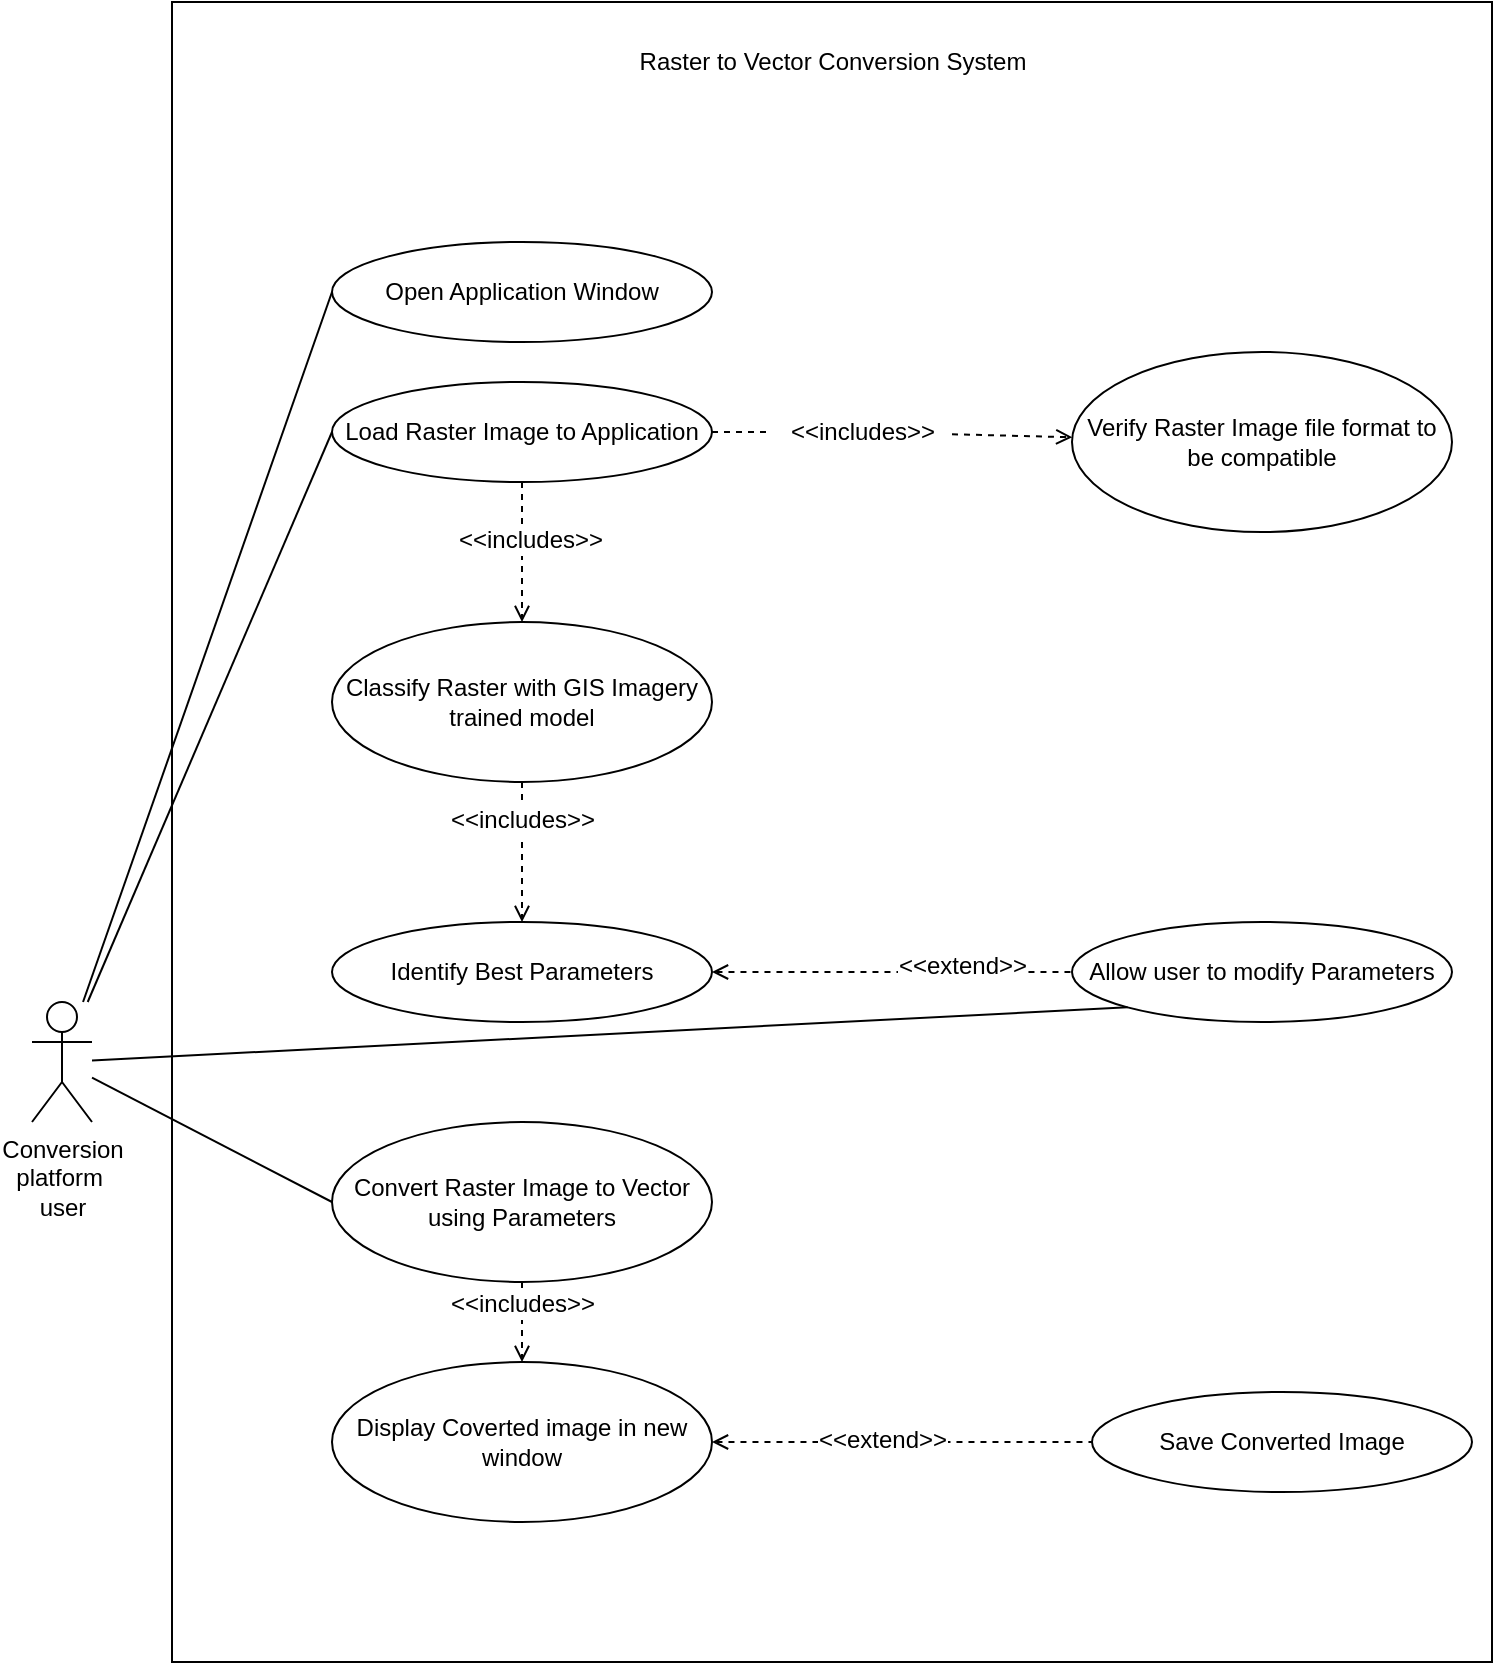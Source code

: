<mxfile version="12.9.3" type="device"><diagram id="QG2eSRLpHX0-QhVaNQYQ" name="Page-1"><mxGraphModel dx="1673" dy="839" grid="1" gridSize="10" guides="1" tooltips="1" connect="1" arrows="1" fold="1" page="1" pageScale="1" pageWidth="850" pageHeight="1100" math="0" shadow="0"><root><mxCell id="0"/><mxCell id="1" parent="0"/><mxCell id="lR_ySRur83VOBYW9kt9o-1" value="" style="rounded=0;whiteSpace=wrap;html=1;fillColor=none;" vertex="1" parent="1"><mxGeometry x="90" y="80" width="660" height="830" as="geometry"/></mxCell><mxCell id="lR_ySRur83VOBYW9kt9o-2" value="Raster to Vector Conversion System" style="text;html=1;align=center;verticalAlign=middle;resizable=0;points=[];autosize=1;" vertex="1" parent="1"><mxGeometry x="315" y="100" width="210" height="20" as="geometry"/></mxCell><mxCell id="lR_ySRur83VOBYW9kt9o-32" style="edgeStyle=none;rounded=0;orthogonalLoop=1;jettySize=auto;html=1;dashed=1;startArrow=none;startFill=0;endArrow=open;endFill=0;" edge="1" parent="1" source="lR_ySRur83VOBYW9kt9o-3" target="lR_ySRur83VOBYW9kt9o-4"><mxGeometry relative="1" as="geometry"/></mxCell><mxCell id="lR_ySRur83VOBYW9kt9o-33" value="&amp;lt;&amp;lt;includes&amp;gt;&amp;gt;" style="text;html=1;align=center;verticalAlign=middle;resizable=0;points=[];labelBackgroundColor=#ffffff;" vertex="1" connectable="0" parent="lR_ySRur83VOBYW9kt9o-32"><mxGeometry x="-0.471" relative="1" as="geometry"><mxPoint as="offset"/></mxGeometry></mxCell><mxCell id="lR_ySRur83VOBYW9kt9o-3" value="Classify Raster with GIS Imagery trained model" style="ellipse;whiteSpace=wrap;html=1;fillColor=none;" vertex="1" parent="1"><mxGeometry x="170" y="390" width="190" height="80" as="geometry"/></mxCell><mxCell id="lR_ySRur83VOBYW9kt9o-27" style="edgeStyle=none;rounded=0;orthogonalLoop=1;jettySize=auto;html=1;dashed=1;endArrow=none;endFill=0;startArrow=open;startFill=0;" edge="1" parent="1" source="lR_ySRur83VOBYW9kt9o-4" target="lR_ySRur83VOBYW9kt9o-22"><mxGeometry relative="1" as="geometry"/></mxCell><mxCell id="lR_ySRur83VOBYW9kt9o-28" value="&amp;lt;&amp;lt;extend&amp;gt;&amp;gt;" style="text;html=1;align=center;verticalAlign=middle;resizable=0;points=[];labelBackgroundColor=#ffffff;" vertex="1" connectable="0" parent="lR_ySRur83VOBYW9kt9o-27"><mxGeometry x="0.389" y="3" relative="1" as="geometry"><mxPoint as="offset"/></mxGeometry></mxCell><mxCell id="lR_ySRur83VOBYW9kt9o-4" value="Identify Best Parameters" style="ellipse;whiteSpace=wrap;html=1;fillColor=none;" vertex="1" parent="1"><mxGeometry x="170" y="540" width="190" height="50" as="geometry"/></mxCell><mxCell id="lR_ySRur83VOBYW9kt9o-36" style="edgeStyle=none;rounded=0;orthogonalLoop=1;jettySize=auto;html=1;startArrow=none;startFill=0;endArrow=open;endFill=0;dashed=1;" edge="1" parent="1" source="lR_ySRur83VOBYW9kt9o-5" target="lR_ySRur83VOBYW9kt9o-9"><mxGeometry relative="1" as="geometry"/></mxCell><mxCell id="lR_ySRur83VOBYW9kt9o-37" value="&amp;lt;&amp;lt;includes&amp;gt;&amp;gt;" style="text;html=1;align=center;verticalAlign=middle;resizable=0;points=[];labelBackgroundColor=#ffffff;" vertex="1" connectable="0" parent="lR_ySRur83VOBYW9kt9o-36"><mxGeometry x="-0.45" relative="1" as="geometry"><mxPoint as="offset"/></mxGeometry></mxCell><mxCell id="lR_ySRur83VOBYW9kt9o-5" value="Convert Raster Image to Vector using Parameters" style="ellipse;whiteSpace=wrap;html=1;fillColor=none;" vertex="1" parent="1"><mxGeometry x="170" y="640" width="190" height="80" as="geometry"/></mxCell><mxCell id="lR_ySRur83VOBYW9kt9o-6" value="Open Application Window" style="ellipse;whiteSpace=wrap;html=1;fillColor=none;" vertex="1" parent="1"><mxGeometry x="170" y="200" width="190" height="50" as="geometry"/></mxCell><mxCell id="lR_ySRur83VOBYW9kt9o-23" style="edgeStyle=none;rounded=0;orthogonalLoop=1;jettySize=auto;html=1;endArrow=open;endFill=0;dashed=1;" edge="1" parent="1" source="lR_ySRur83VOBYW9kt9o-24" target="lR_ySRur83VOBYW9kt9o-10"><mxGeometry relative="1" as="geometry"/></mxCell><mxCell id="lR_ySRur83VOBYW9kt9o-30" style="edgeStyle=none;rounded=0;orthogonalLoop=1;jettySize=auto;html=1;dashed=1;startArrow=none;startFill=0;endArrow=open;endFill=0;" edge="1" parent="1" source="lR_ySRur83VOBYW9kt9o-7" target="lR_ySRur83VOBYW9kt9o-3"><mxGeometry relative="1" as="geometry"/></mxCell><mxCell id="lR_ySRur83VOBYW9kt9o-31" value="&amp;lt;&amp;lt;includes&amp;gt;&amp;gt;" style="text;html=1;align=center;verticalAlign=middle;resizable=0;points=[];labelBackgroundColor=#ffffff;" vertex="1" connectable="0" parent="lR_ySRur83VOBYW9kt9o-30"><mxGeometry x="-0.192" y="4" relative="1" as="geometry"><mxPoint as="offset"/></mxGeometry></mxCell><mxCell id="lR_ySRur83VOBYW9kt9o-7" value="Load Raster Image to Application" style="ellipse;whiteSpace=wrap;html=1;fillColor=none;" vertex="1" parent="1"><mxGeometry x="170" y="270" width="190" height="50" as="geometry"/></mxCell><mxCell id="lR_ySRur83VOBYW9kt9o-26" style="edgeStyle=none;rounded=0;orthogonalLoop=1;jettySize=auto;html=1;dashed=1;endArrow=none;endFill=0;startArrow=open;startFill=0;" edge="1" parent="1" source="lR_ySRur83VOBYW9kt9o-9" target="lR_ySRur83VOBYW9kt9o-11"><mxGeometry relative="1" as="geometry"/></mxCell><mxCell id="lR_ySRur83VOBYW9kt9o-29" value="&amp;lt;&amp;lt;extend&amp;gt;&amp;gt;" style="text;html=1;align=center;verticalAlign=middle;resizable=0;points=[];labelBackgroundColor=#ffffff;" vertex="1" connectable="0" parent="lR_ySRur83VOBYW9kt9o-26"><mxGeometry x="-0.105" y="1" relative="1" as="geometry"><mxPoint as="offset"/></mxGeometry></mxCell><mxCell id="lR_ySRur83VOBYW9kt9o-9" value="Display Coverted image in new window" style="ellipse;whiteSpace=wrap;html=1;fillColor=none;" vertex="1" parent="1"><mxGeometry x="170" y="760" width="190" height="80" as="geometry"/></mxCell><mxCell id="lR_ySRur83VOBYW9kt9o-10" value="Verify Raster Image file format to be compatible" style="ellipse;whiteSpace=wrap;html=1;fillColor=none;" vertex="1" parent="1"><mxGeometry x="540" y="255" width="190" height="90" as="geometry"/></mxCell><mxCell id="lR_ySRur83VOBYW9kt9o-11" value="Save Converted Image" style="ellipse;whiteSpace=wrap;html=1;fillColor=none;" vertex="1" parent="1"><mxGeometry x="550" y="775" width="190" height="50" as="geometry"/></mxCell><mxCell id="lR_ySRur83VOBYW9kt9o-16" style="rounded=0;orthogonalLoop=1;jettySize=auto;html=1;entryX=0;entryY=0.5;entryDx=0;entryDy=0;endArrow=none;endFill=0;" edge="1" parent="1" source="lR_ySRur83VOBYW9kt9o-13" target="lR_ySRur83VOBYW9kt9o-6"><mxGeometry relative="1" as="geometry"/></mxCell><mxCell id="lR_ySRur83VOBYW9kt9o-17" style="edgeStyle=none;rounded=0;orthogonalLoop=1;jettySize=auto;html=1;entryX=0;entryY=0.5;entryDx=0;entryDy=0;endArrow=none;endFill=0;" edge="1" parent="1" source="lR_ySRur83VOBYW9kt9o-13" target="lR_ySRur83VOBYW9kt9o-7"><mxGeometry relative="1" as="geometry"/></mxCell><mxCell id="lR_ySRur83VOBYW9kt9o-34" style="edgeStyle=none;rounded=0;orthogonalLoop=1;jettySize=auto;html=1;entryX=0;entryY=1;entryDx=0;entryDy=0;startArrow=none;startFill=0;endArrow=none;endFill=0;" edge="1" parent="1" source="lR_ySRur83VOBYW9kt9o-13" target="lR_ySRur83VOBYW9kt9o-22"><mxGeometry relative="1" as="geometry"/></mxCell><mxCell id="lR_ySRur83VOBYW9kt9o-35" style="edgeStyle=none;rounded=0;orthogonalLoop=1;jettySize=auto;html=1;entryX=0;entryY=0.5;entryDx=0;entryDy=0;startArrow=none;startFill=0;endArrow=none;endFill=0;" edge="1" parent="1" source="lR_ySRur83VOBYW9kt9o-13" target="lR_ySRur83VOBYW9kt9o-5"><mxGeometry relative="1" as="geometry"/></mxCell><mxCell id="lR_ySRur83VOBYW9kt9o-13" value="Conversion&lt;br&gt;platform&amp;nbsp;&lt;br&gt;user" style="shape=umlActor;verticalLabelPosition=bottom;labelBackgroundColor=#ffffff;verticalAlign=top;html=1;outlineConnect=0;fillColor=none;" vertex="1" parent="1"><mxGeometry x="20" y="580" width="30" height="60" as="geometry"/></mxCell><mxCell id="lR_ySRur83VOBYW9kt9o-22" value="Allow user to modify Parameters" style="ellipse;whiteSpace=wrap;html=1;fillColor=none;" vertex="1" parent="1"><mxGeometry x="540" y="540" width="190" height="50" as="geometry"/></mxCell><mxCell id="lR_ySRur83VOBYW9kt9o-24" value="&amp;lt;&amp;lt;includes&amp;gt;&amp;gt;" style="text;html=1;align=center;verticalAlign=middle;resizable=0;points=[];autosize=1;" vertex="1" parent="1"><mxGeometry x="390" y="285" width="90" height="20" as="geometry"/></mxCell><mxCell id="lR_ySRur83VOBYW9kt9o-25" style="edgeStyle=none;rounded=0;orthogonalLoop=1;jettySize=auto;html=1;endArrow=none;endFill=0;dashed=1;" edge="1" parent="1" source="lR_ySRur83VOBYW9kt9o-7" target="lR_ySRur83VOBYW9kt9o-24"><mxGeometry relative="1" as="geometry"><mxPoint x="360" y="295" as="sourcePoint"/><mxPoint x="480" y="295" as="targetPoint"/></mxGeometry></mxCell></root></mxGraphModel></diagram></mxfile>